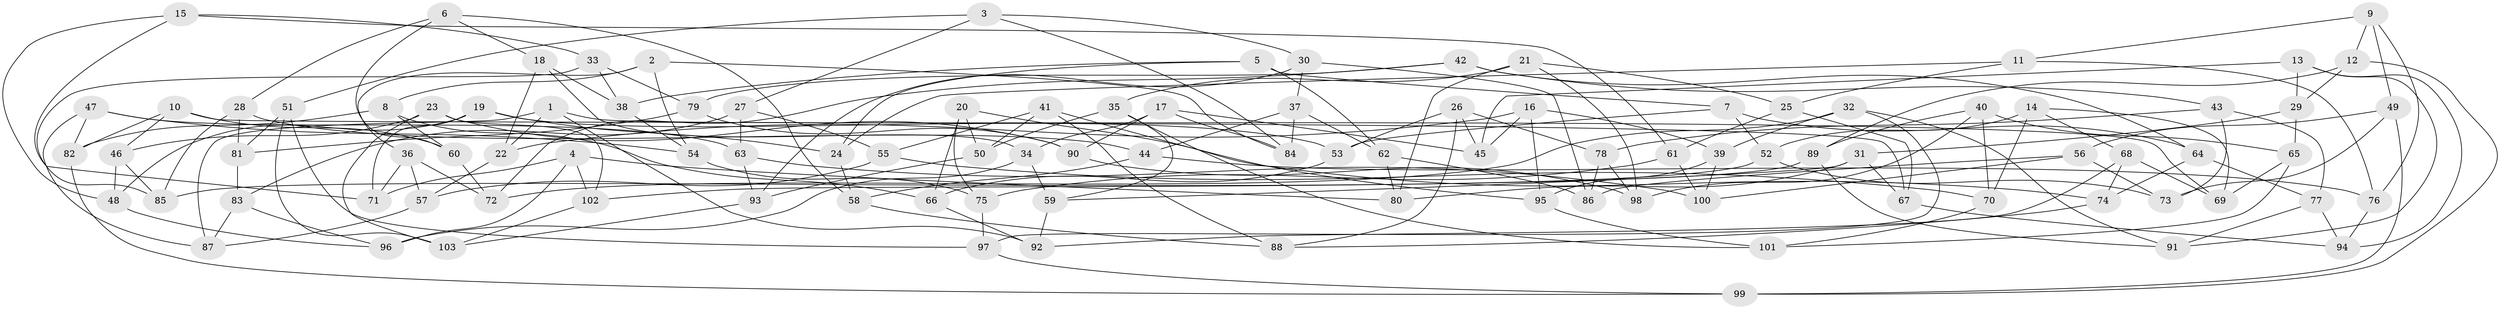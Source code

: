 // Generated by graph-tools (version 1.1) at 2025/58/03/09/25 04:58:14]
// undirected, 103 vertices, 206 edges
graph export_dot {
graph [start="1"]
  node [color=gray90,style=filled];
  1;
  2;
  3;
  4;
  5;
  6;
  7;
  8;
  9;
  10;
  11;
  12;
  13;
  14;
  15;
  16;
  17;
  18;
  19;
  20;
  21;
  22;
  23;
  24;
  25;
  26;
  27;
  28;
  29;
  30;
  31;
  32;
  33;
  34;
  35;
  36;
  37;
  38;
  39;
  40;
  41;
  42;
  43;
  44;
  45;
  46;
  47;
  48;
  49;
  50;
  51;
  52;
  53;
  54;
  55;
  56;
  57;
  58;
  59;
  60;
  61;
  62;
  63;
  64;
  65;
  66;
  67;
  68;
  69;
  70;
  71;
  72;
  73;
  74;
  75;
  76;
  77;
  78;
  79;
  80;
  81;
  82;
  83;
  84;
  85;
  86;
  87;
  88;
  89;
  90;
  91;
  92;
  93;
  94;
  95;
  96;
  97;
  98;
  99;
  100;
  101;
  102;
  103;
  1 -- 87;
  1 -- 92;
  1 -- 22;
  1 -- 69;
  2 -- 36;
  2 -- 54;
  2 -- 8;
  2 -- 84;
  3 -- 27;
  3 -- 51;
  3 -- 84;
  3 -- 30;
  4 -- 96;
  4 -- 71;
  4 -- 80;
  4 -- 102;
  5 -- 24;
  5 -- 62;
  5 -- 7;
  5 -- 38;
  6 -- 58;
  6 -- 60;
  6 -- 28;
  6 -- 18;
  7 -- 64;
  7 -- 53;
  7 -- 52;
  8 -- 60;
  8 -- 82;
  8 -- 66;
  9 -- 76;
  9 -- 11;
  9 -- 49;
  9 -- 12;
  10 -- 82;
  10 -- 46;
  10 -- 67;
  10 -- 60;
  11 -- 25;
  11 -- 76;
  11 -- 24;
  12 -- 99;
  12 -- 29;
  12 -- 89;
  13 -- 45;
  13 -- 91;
  13 -- 29;
  13 -- 94;
  14 -- 69;
  14 -- 52;
  14 -- 68;
  14 -- 70;
  15 -- 71;
  15 -- 48;
  15 -- 33;
  15 -- 61;
  16 -- 45;
  16 -- 39;
  16 -- 95;
  16 -- 22;
  17 -- 34;
  17 -- 45;
  17 -- 84;
  17 -- 90;
  18 -- 34;
  18 -- 38;
  18 -- 22;
  19 -- 53;
  19 -- 24;
  19 -- 48;
  19 -- 71;
  20 -- 75;
  20 -- 66;
  20 -- 50;
  20 -- 74;
  21 -- 35;
  21 -- 80;
  21 -- 25;
  21 -- 98;
  22 -- 57;
  23 -- 102;
  23 -- 103;
  23 -- 90;
  23 -- 46;
  24 -- 58;
  25 -- 67;
  25 -- 61;
  26 -- 78;
  26 -- 45;
  26 -- 88;
  26 -- 53;
  27 -- 83;
  27 -- 55;
  27 -- 63;
  28 -- 44;
  28 -- 81;
  28 -- 85;
  29 -- 65;
  29 -- 31;
  30 -- 86;
  30 -- 37;
  30 -- 93;
  31 -- 67;
  31 -- 59;
  31 -- 80;
  32 -- 91;
  32 -- 72;
  32 -- 39;
  32 -- 97;
  33 -- 85;
  33 -- 79;
  33 -- 38;
  34 -- 59;
  34 -- 96;
  35 -- 101;
  35 -- 50;
  35 -- 59;
  36 -- 57;
  36 -- 71;
  36 -- 72;
  37 -- 84;
  37 -- 62;
  37 -- 44;
  38 -- 54;
  39 -- 100;
  39 -- 95;
  40 -- 89;
  40 -- 98;
  40 -- 65;
  40 -- 70;
  41 -- 88;
  41 -- 55;
  41 -- 50;
  41 -- 95;
  42 -- 79;
  42 -- 43;
  42 -- 64;
  42 -- 72;
  43 -- 73;
  43 -- 77;
  43 -- 78;
  44 -- 76;
  44 -- 58;
  46 -- 48;
  46 -- 85;
  47 -- 54;
  47 -- 63;
  47 -- 82;
  47 -- 87;
  48 -- 96;
  49 -- 73;
  49 -- 56;
  49 -- 99;
  50 -- 93;
  51 -- 97;
  51 -- 81;
  51 -- 103;
  52 -- 73;
  52 -- 85;
  53 -- 66;
  54 -- 75;
  55 -- 70;
  55 -- 57;
  56 -- 86;
  56 -- 100;
  56 -- 73;
  57 -- 87;
  58 -- 88;
  59 -- 92;
  60 -- 72;
  61 -- 100;
  61 -- 75;
  62 -- 86;
  62 -- 80;
  63 -- 100;
  63 -- 93;
  64 -- 77;
  64 -- 74;
  65 -- 101;
  65 -- 69;
  66 -- 92;
  67 -- 94;
  68 -- 92;
  68 -- 69;
  68 -- 74;
  70 -- 101;
  74 -- 88;
  75 -- 97;
  76 -- 94;
  77 -- 91;
  77 -- 94;
  78 -- 98;
  78 -- 86;
  79 -- 81;
  79 -- 90;
  81 -- 83;
  82 -- 99;
  83 -- 96;
  83 -- 87;
  89 -- 91;
  89 -- 102;
  90 -- 98;
  93 -- 103;
  95 -- 101;
  97 -- 99;
  102 -- 103;
}
